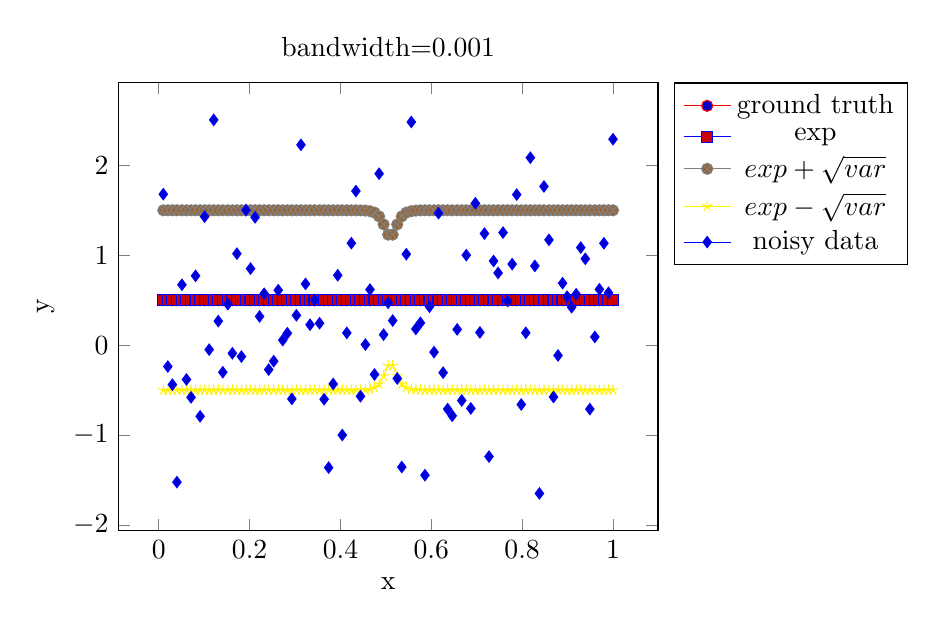 \begin{tikzpicture}[]
\begin{axis}[legend pos = {outer north east}, ylabel = {y}, title = {bandwidth=0.001}, xlabel = {x}]\addplot+ [red]coordinates {
(0.01, 0.5)
(0.02, 0.5)
(0.03, 0.5)
(0.04, 0.5)
(0.051, 0.5)
(0.061, 0.5)
(0.071, 0.5)
(0.081, 0.5)
(0.091, 0.5)
(0.101, 0.5)
(0.111, 0.5)
(0.121, 0.5)
(0.131, 0.5)
(0.141, 0.5)
(0.152, 0.5)
(0.162, 0.5)
(0.172, 0.5)
(0.182, 0.5)
(0.192, 0.5)
(0.202, 0.5)
(0.212, 0.5)
(0.222, 0.5)
(0.232, 0.5)
(0.242, 0.5)
(0.253, 0.5)
(0.263, 0.5)
(0.273, 0.5)
(0.283, 0.5)
(0.293, 0.5)
(0.303, 0.5)
(0.313, 0.5)
(0.323, 0.5)
(0.333, 0.5)
(0.343, 0.5)
(0.354, 0.5)
(0.364, 0.5)
(0.374, 0.5)
(0.384, 0.5)
(0.394, 0.5)
(0.404, 0.5)
(0.414, 0.5)
(0.424, 0.5)
(0.434, 0.5)
(0.444, 0.5)
(0.455, 0.5)
(0.465, 0.5)
(0.475, 0.5)
(0.485, 0.5)
(0.495, 0.5)
(0.505, 0.5)
(0.515, 0.5)
(0.525, 0.5)
(0.535, 0.5)
(0.545, 0.5)
(0.556, 0.5)
(0.566, 0.5)
(0.576, 0.5)
(0.586, 0.5)
(0.596, 0.5)
(0.606, 0.5)
(0.616, 0.5)
(0.626, 0.5)
(0.636, 0.5)
(0.646, 0.5)
(0.657, 0.5)
(0.667, 0.5)
(0.677, 0.5)
(0.687, 0.5)
(0.697, 0.5)
(0.707, 0.5)
(0.717, 0.5)
(0.727, 0.5)
(0.737, 0.5)
(0.747, 0.5)
(0.758, 0.5)
(0.768, 0.5)
(0.778, 0.5)
(0.788, 0.5)
(0.798, 0.5)
(0.808, 0.5)
(0.818, 0.5)
(0.828, 0.5)
(0.838, 0.5)
(0.848, 0.5)
(0.859, 0.5)
(0.869, 0.5)
(0.879, 0.5)
(0.889, 0.5)
(0.899, 0.5)
(0.909, 0.5)
(0.919, 0.5)
(0.929, 0.5)
(0.939, 0.5)
(0.949, 0.5)
(0.96, 0.5)
(0.97, 0.5)
(0.98, 0.5)
(0.99, 0.5)
(1.0, 0.5)
};
\addlegendentry{ground truth}
\addplot+ [blue]coordinates {
(0.01, 0.5)
(0.02, 0.5)
(0.03, 0.5)
(0.04, 0.5)
(0.051, 0.5)
(0.061, 0.5)
(0.071, 0.5)
(0.081, 0.5)
(0.091, 0.5)
(0.101, 0.5)
(0.111, 0.5)
(0.121, 0.5)
(0.131, 0.5)
(0.141, 0.5)
(0.152, 0.5)
(0.162, 0.5)
(0.172, 0.5)
(0.182, 0.5)
(0.192, 0.5)
(0.202, 0.5)
(0.212, 0.5)
(0.222, 0.5)
(0.232, 0.5)
(0.242, 0.5)
(0.253, 0.5)
(0.263, 0.5)
(0.273, 0.5)
(0.283, 0.5)
(0.293, 0.5)
(0.303, 0.5)
(0.313, 0.5)
(0.323, 0.5)
(0.333, 0.5)
(0.343, 0.5)
(0.354, 0.5)
(0.364, 0.5)
(0.374, 0.5)
(0.384, 0.5)
(0.394, 0.5)
(0.404, 0.5)
(0.414, 0.5)
(0.424, 0.5)
(0.434, 0.5)
(0.444, 0.5)
(0.455, 0.5)
(0.465, 0.5)
(0.475, 0.5)
(0.485, 0.5)
(0.495, 0.5)
(0.505, 0.5)
(0.515, 0.5)
(0.525, 0.5)
(0.535, 0.5)
(0.545, 0.5)
(0.556, 0.5)
(0.566, 0.5)
(0.576, 0.5)
(0.586, 0.5)
(0.596, 0.5)
(0.606, 0.5)
(0.616, 0.5)
(0.626, 0.5)
(0.636, 0.5)
(0.646, 0.5)
(0.657, 0.5)
(0.667, 0.5)
(0.677, 0.5)
(0.687, 0.5)
(0.697, 0.5)
(0.707, 0.5)
(0.717, 0.5)
(0.727, 0.5)
(0.737, 0.5)
(0.747, 0.5)
(0.758, 0.5)
(0.768, 0.5)
(0.778, 0.5)
(0.788, 0.5)
(0.798, 0.5)
(0.808, 0.5)
(0.818, 0.5)
(0.828, 0.5)
(0.838, 0.5)
(0.848, 0.5)
(0.859, 0.5)
(0.869, 0.5)
(0.879, 0.5)
(0.889, 0.5)
(0.899, 0.5)
(0.909, 0.5)
(0.919, 0.5)
(0.929, 0.5)
(0.939, 0.5)
(0.949, 0.5)
(0.96, 0.5)
(0.97, 0.5)
(0.98, 0.5)
(0.99, 0.5)
(1.0, 0.5)
};
\addlegendentry{exp}
\addplot+ [gray]coordinates {
(0.01, 1.5)
(0.02, 1.5)
(0.03, 1.5)
(0.04, 1.5)
(0.051, 1.5)
(0.061, 1.5)
(0.071, 1.5)
(0.081, 1.5)
(0.091, 1.5)
(0.101, 1.5)
(0.111, 1.5)
(0.121, 1.5)
(0.131, 1.5)
(0.141, 1.5)
(0.152, 1.5)
(0.162, 1.5)
(0.172, 1.5)
(0.182, 1.5)
(0.192, 1.5)
(0.202, 1.5)
(0.212, 1.5)
(0.222, 1.5)
(0.232, 1.5)
(0.242, 1.5)
(0.253, 1.5)
(0.263, 1.5)
(0.273, 1.5)
(0.283, 1.5)
(0.293, 1.5)
(0.303, 1.5)
(0.313, 1.5)
(0.323, 1.5)
(0.333, 1.5)
(0.343, 1.5)
(0.354, 1.5)
(0.364, 1.5)
(0.374, 1.5)
(0.384, 1.5)
(0.394, 1.5)
(0.404, 1.5)
(0.414, 1.5)
(0.424, 1.5)
(0.434, 1.5)
(0.444, 1.499)
(0.455, 1.497)
(0.465, 1.49)
(0.475, 1.474)
(0.485, 1.432)
(0.495, 1.343)
(0.505, 1.229)
(0.515, 1.229)
(0.525, 1.343)
(0.535, 1.432)
(0.545, 1.474)
(0.556, 1.49)
(0.566, 1.497)
(0.576, 1.499)
(0.586, 1.5)
(0.596, 1.5)
(0.606, 1.5)
(0.616, 1.5)
(0.626, 1.5)
(0.636, 1.5)
(0.646, 1.5)
(0.657, 1.5)
(0.667, 1.5)
(0.677, 1.5)
(0.687, 1.5)
(0.697, 1.5)
(0.707, 1.5)
(0.717, 1.5)
(0.727, 1.5)
(0.737, 1.5)
(0.747, 1.5)
(0.758, 1.5)
(0.768, 1.5)
(0.778, 1.5)
(0.788, 1.5)
(0.798, 1.5)
(0.808, 1.5)
(0.818, 1.5)
(0.828, 1.5)
(0.838, 1.5)
(0.848, 1.5)
(0.859, 1.5)
(0.869, 1.5)
(0.879, 1.5)
(0.889, 1.5)
(0.899, 1.5)
(0.909, 1.5)
(0.919, 1.5)
(0.929, 1.5)
(0.939, 1.5)
(0.949, 1.5)
(0.96, 1.5)
(0.97, 1.5)
(0.98, 1.5)
(0.99, 1.5)
(1.0, 1.5)
};
\addlegendentry{$exp+\sqrt{var}$}
\addplot+ [yellow]coordinates {
(0.01, -0.5)
(0.02, -0.5)
(0.03, -0.5)
(0.04, -0.5)
(0.051, -0.5)
(0.061, -0.5)
(0.071, -0.5)
(0.081, -0.5)
(0.091, -0.5)
(0.101, -0.5)
(0.111, -0.5)
(0.121, -0.5)
(0.131, -0.5)
(0.141, -0.5)
(0.152, -0.5)
(0.162, -0.5)
(0.172, -0.5)
(0.182, -0.5)
(0.192, -0.5)
(0.202, -0.5)
(0.212, -0.5)
(0.222, -0.5)
(0.232, -0.5)
(0.242, -0.5)
(0.253, -0.5)
(0.263, -0.5)
(0.273, -0.5)
(0.283, -0.5)
(0.293, -0.5)
(0.303, -0.5)
(0.313, -0.5)
(0.323, -0.5)
(0.333, -0.5)
(0.343, -0.5)
(0.354, -0.5)
(0.364, -0.5)
(0.374, -0.5)
(0.384, -0.5)
(0.394, -0.5)
(0.404, -0.5)
(0.414, -0.5)
(0.424, -0.5)
(0.434, -0.5)
(0.444, -0.499)
(0.455, -0.497)
(0.465, -0.49)
(0.475, -0.474)
(0.485, -0.432)
(0.495, -0.343)
(0.505, -0.229)
(0.515, -0.229)
(0.525, -0.343)
(0.535, -0.432)
(0.545, -0.474)
(0.556, -0.49)
(0.566, -0.497)
(0.576, -0.499)
(0.586, -0.5)
(0.596, -0.5)
(0.606, -0.5)
(0.616, -0.5)
(0.626, -0.5)
(0.636, -0.5)
(0.646, -0.5)
(0.657, -0.5)
(0.667, -0.5)
(0.677, -0.5)
(0.687, -0.5)
(0.697, -0.5)
(0.707, -0.5)
(0.717, -0.5)
(0.727, -0.5)
(0.737, -0.5)
(0.747, -0.5)
(0.758, -0.5)
(0.768, -0.5)
(0.778, -0.5)
(0.788, -0.5)
(0.798, -0.5)
(0.808, -0.5)
(0.818, -0.5)
(0.828, -0.5)
(0.838, -0.5)
(0.848, -0.5)
(0.859, -0.5)
(0.869, -0.5)
(0.879, -0.5)
(0.889, -0.5)
(0.899, -0.5)
(0.909, -0.5)
(0.919, -0.5)
(0.929, -0.5)
(0.939, -0.5)
(0.949, -0.5)
(0.96, -0.5)
(0.97, -0.5)
(0.98, -0.5)
(0.99, -0.5)
(1.0, -0.5)
};
\addlegendentry{$exp-\sqrt{var}$}
\addplot+[draw=none, ] coordinates {
(0.01, 1.679)
(0.02, -0.238)
(0.03, -0.44)
(0.04, -1.524)
(0.051, 0.672)
(0.061, -0.382)
(0.071, -0.581)
(0.081, 0.771)
(0.091, -0.792)
(0.101, 1.429)
(0.111, -0.05)
(0.121, 2.506)
(0.131, 0.267)
(0.141, -0.302)
(0.152, 0.456)
(0.162, -0.091)
(0.172, 1.018)
(0.182, -0.127)
(0.192, 1.502)
(0.202, 0.851)
(0.212, 1.422)
(0.222, 0.319)
(0.232, 0.572)
(0.242, -0.272)
(0.253, -0.178)
(0.263, 0.611)
(0.273, 0.056)
(0.283, 0.132)
(0.293, -0.598)
(0.303, 0.332)
(0.313, 2.228)
(0.323, 0.681)
(0.333, 0.227)
(0.343, 0.501)
(0.354, 0.243)
(0.364, -0.602)
(0.374, -1.363)
(0.384, -0.432)
(0.394, 0.777)
(0.404, -1.0)
(0.414, 0.136)
(0.424, 1.134)
(0.434, 1.714)
(0.444, -0.569)
(0.455, 0.006)
(0.465, 0.618)
(0.475, -0.326)
(0.485, 1.907)
(0.495, 0.117)
(0.505, 0.471)
(0.515, 0.273)
(0.525, -0.371)
(0.535, -1.356)
(0.545, 1.012)
(0.556, 2.482)
(0.566, 0.18)
(0.576, 0.248)
(0.586, -1.447)
(0.596, 0.427)
(0.606, -0.078)
(0.616, 1.468)
(0.626, -0.306)
(0.636, -0.712)
(0.646, -0.786)
(0.657, 0.175)
(0.667, -0.616)
(0.677, 1.001)
(0.687, -0.704)
(0.697, 1.578)
(0.707, 0.141)
(0.717, 1.241)
(0.727, -1.24)
(0.737, 0.936)
(0.747, 0.803)
(0.758, 1.252)
(0.768, 0.491)
(0.778, 0.901)
(0.788, 1.674)
(0.798, -0.66)
(0.808, 0.137)
(0.818, 2.085)
(0.828, 0.881)
(0.838, -1.65)
(0.848, 1.765)
(0.859, 1.171)
(0.869, -0.577)
(0.879, -0.115)
(0.889, 0.689)
(0.899, 0.539)
(0.909, 0.422)
(0.919, 0.566)
(0.929, 1.085)
(0.939, 0.96)
(0.949, -0.712)
(0.96, 0.091)
(0.97, 0.621)
(0.98, 1.133)
(0.99, 0.582)
(1.0, 2.29)
};
\addlegendentry{noisy data}
\end{axis}

\end{tikzpicture}

